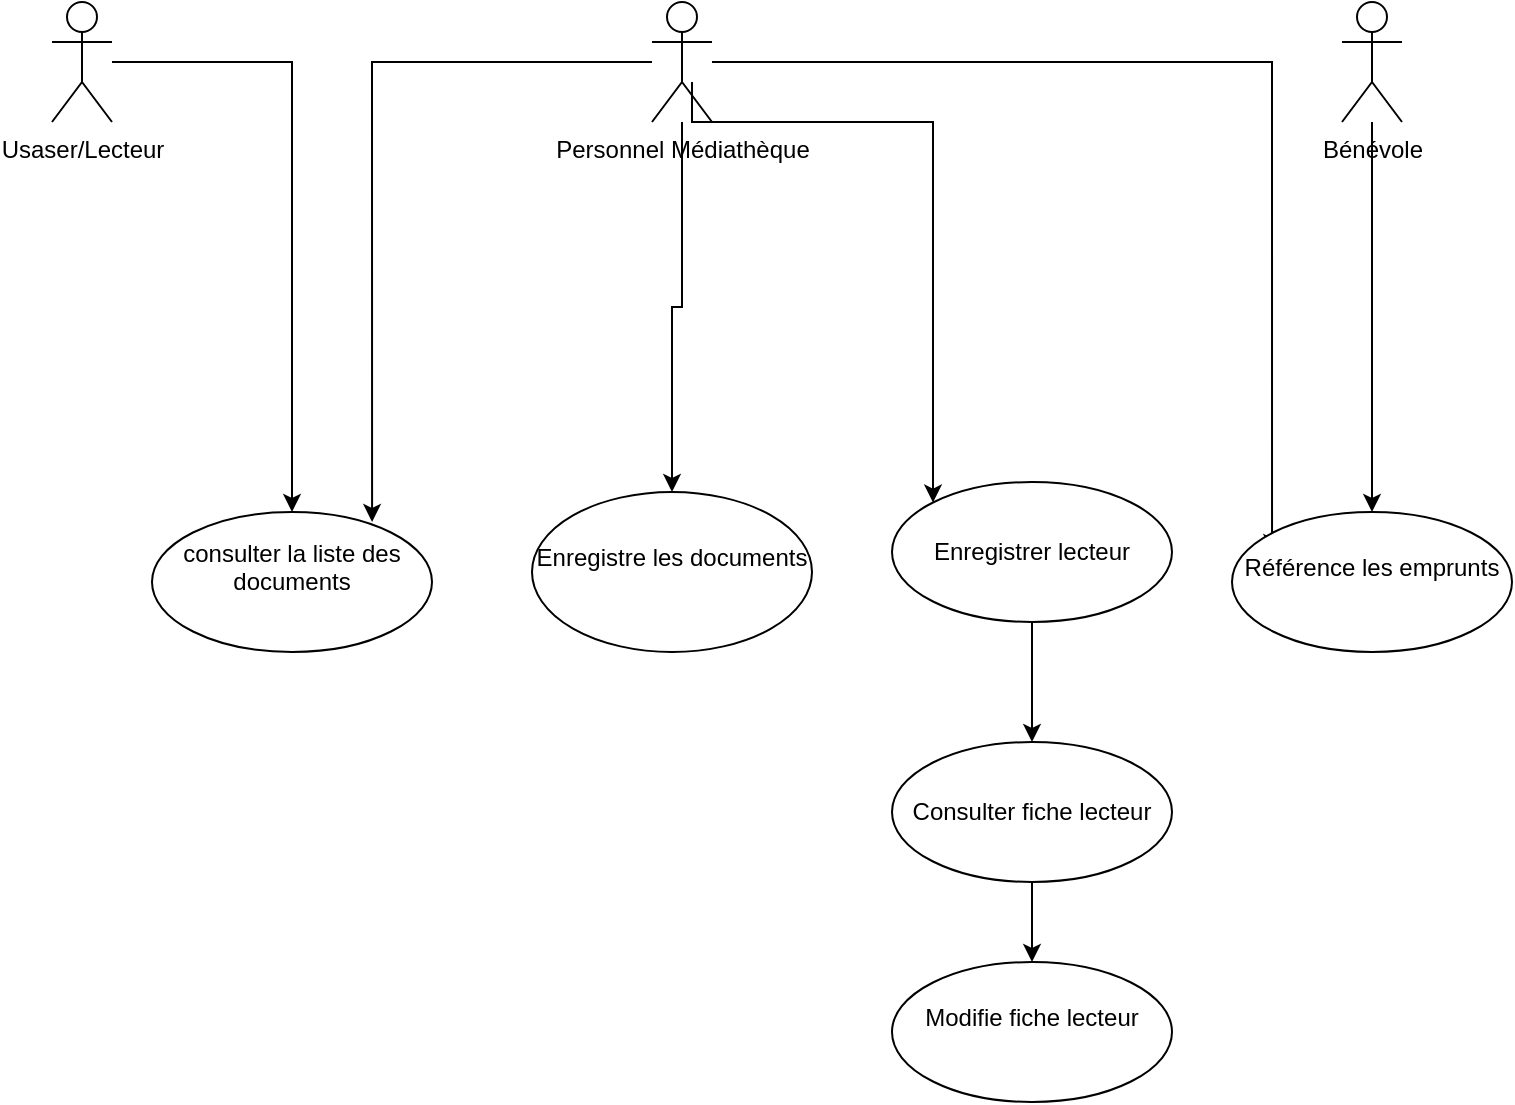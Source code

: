<mxfile version="20.4.1" type="device"><diagram id="JlsW9aybQv8gKDm_m0v2" name="Page-1"><mxGraphModel dx="1422" dy="791" grid="1" gridSize="10" guides="1" tooltips="1" connect="1" arrows="1" fold="1" page="1" pageScale="1" pageWidth="827" pageHeight="1169" math="0" shadow="0"><root><mxCell id="0"/><mxCell id="1" parent="0"/><mxCell id="WtQzgo23cqPqb1Qpu6_X-22" style="edgeStyle=orthogonalEdgeStyle;rounded=0;orthogonalLoop=1;jettySize=auto;html=1;" edge="1" parent="1" source="WtQzgo23cqPqb1Qpu6_X-2" target="WtQzgo23cqPqb1Qpu6_X-13"><mxGeometry relative="1" as="geometry"/></mxCell><mxCell id="WtQzgo23cqPqb1Qpu6_X-2" value="&lt;div&gt;Bénévole&lt;/div&gt;&lt;div&gt;&lt;br&gt;&lt;/div&gt;" style="shape=umlActor;verticalLabelPosition=bottom;verticalAlign=top;html=1;" vertex="1" parent="1"><mxGeometry x="705" y="40" width="30" height="60" as="geometry"/></mxCell><mxCell id="WtQzgo23cqPqb1Qpu6_X-18" value="" style="edgeStyle=orthogonalEdgeStyle;rounded=0;orthogonalLoop=1;jettySize=auto;html=1;" edge="1" parent="1" source="WtQzgo23cqPqb1Qpu6_X-3" target="WtQzgo23cqPqb1Qpu6_X-10"><mxGeometry relative="1" as="geometry"/></mxCell><mxCell id="WtQzgo23cqPqb1Qpu6_X-3" value="&lt;div&gt;Usaser/Lecteur&lt;/div&gt;&lt;div&gt;&lt;br&gt;&lt;/div&gt;" style="shape=umlActor;verticalLabelPosition=bottom;verticalAlign=top;html=1;" vertex="1" parent="1"><mxGeometry x="60" y="40" width="30" height="60" as="geometry"/></mxCell><mxCell id="WtQzgo23cqPqb1Qpu6_X-7" style="edgeStyle=orthogonalEdgeStyle;rounded=0;orthogonalLoop=1;jettySize=auto;html=1;entryX=0.786;entryY=0.071;entryDx=0;entryDy=0;entryPerimeter=0;" edge="1" parent="1" source="WtQzgo23cqPqb1Qpu6_X-4" target="WtQzgo23cqPqb1Qpu6_X-10"><mxGeometry relative="1" as="geometry"><mxPoint x="230" y="280" as="targetPoint"/></mxGeometry></mxCell><mxCell id="WtQzgo23cqPqb1Qpu6_X-20" style="edgeStyle=orthogonalEdgeStyle;rounded=0;orthogonalLoop=1;jettySize=auto;html=1;entryX=0;entryY=0;entryDx=0;entryDy=0;exitX=0.667;exitY=0.667;exitDx=0;exitDy=0;exitPerimeter=0;" edge="1" parent="1" source="WtQzgo23cqPqb1Qpu6_X-4" target="WtQzgo23cqPqb1Qpu6_X-14"><mxGeometry relative="1" as="geometry"><Array as="points"><mxPoint x="380" y="100"/><mxPoint x="501" y="100"/></Array></mxGeometry></mxCell><mxCell id="WtQzgo23cqPqb1Qpu6_X-21" style="edgeStyle=orthogonalEdgeStyle;rounded=0;orthogonalLoop=1;jettySize=auto;html=1;entryX=0.143;entryY=0.286;entryDx=0;entryDy=0;entryPerimeter=0;" edge="1" parent="1" source="WtQzgo23cqPqb1Qpu6_X-4" target="WtQzgo23cqPqb1Qpu6_X-13"><mxGeometry relative="1" as="geometry"/></mxCell><mxCell id="WtQzgo23cqPqb1Qpu6_X-31" style="edgeStyle=orthogonalEdgeStyle;rounded=0;orthogonalLoop=1;jettySize=auto;html=1;" edge="1" parent="1" source="WtQzgo23cqPqb1Qpu6_X-4" target="WtQzgo23cqPqb1Qpu6_X-9"><mxGeometry relative="1" as="geometry"/></mxCell><mxCell id="WtQzgo23cqPqb1Qpu6_X-4" value="&lt;div&gt;Personnel Médiathèque&lt;/div&gt;&lt;div&gt;&lt;br&gt;&lt;/div&gt;" style="shape=umlActor;verticalLabelPosition=bottom;verticalAlign=top;html=1;" vertex="1" parent="1"><mxGeometry x="360" y="40" width="30" height="60" as="geometry"/></mxCell><mxCell id="WtQzgo23cqPqb1Qpu6_X-9" value="&lt;div&gt;Enregistre les documents&lt;/div&gt;&lt;div&gt;&lt;br&gt;&lt;/div&gt;" style="ellipse;whiteSpace=wrap;html=1;" vertex="1" parent="1"><mxGeometry x="300" y="285" width="140" height="80" as="geometry"/></mxCell><mxCell id="WtQzgo23cqPqb1Qpu6_X-10" value="&lt;div&gt;consulter la liste des documents&lt;/div&gt;&lt;div&gt;&lt;br&gt;&lt;/div&gt;" style="ellipse;whiteSpace=wrap;html=1;" vertex="1" parent="1"><mxGeometry x="110" y="295" width="140" height="70" as="geometry"/></mxCell><mxCell id="WtQzgo23cqPqb1Qpu6_X-13" value="&lt;div&gt;Référence les emprunts&lt;/div&gt;&lt;div&gt;&lt;br&gt;&lt;/div&gt;" style="ellipse;whiteSpace=wrap;html=1;" vertex="1" parent="1"><mxGeometry x="650" y="295" width="140" height="70" as="geometry"/></mxCell><mxCell id="WtQzgo23cqPqb1Qpu6_X-24" style="edgeStyle=orthogonalEdgeStyle;rounded=0;orthogonalLoop=1;jettySize=auto;html=1;" edge="1" parent="1" source="WtQzgo23cqPqb1Qpu6_X-14" target="WtQzgo23cqPqb1Qpu6_X-23"><mxGeometry relative="1" as="geometry"/></mxCell><mxCell id="WtQzgo23cqPqb1Qpu6_X-14" value="Enregistrer lecteur" style="ellipse;whiteSpace=wrap;html=1;" vertex="1" parent="1"><mxGeometry x="480" y="280" width="140" height="70" as="geometry"/></mxCell><mxCell id="WtQzgo23cqPqb1Qpu6_X-26" style="edgeStyle=orthogonalEdgeStyle;rounded=0;orthogonalLoop=1;jettySize=auto;html=1;entryX=0.5;entryY=0;entryDx=0;entryDy=0;" edge="1" parent="1" source="WtQzgo23cqPqb1Qpu6_X-23" target="WtQzgo23cqPqb1Qpu6_X-25"><mxGeometry relative="1" as="geometry"/></mxCell><mxCell id="WtQzgo23cqPqb1Qpu6_X-23" value="Consulter fiche lecteur" style="ellipse;whiteSpace=wrap;html=1;" vertex="1" parent="1"><mxGeometry x="480" y="410" width="140" height="70" as="geometry"/></mxCell><mxCell id="WtQzgo23cqPqb1Qpu6_X-25" value="&lt;div&gt;Modifie fiche lecteur&lt;/div&gt;&lt;div&gt;&lt;br&gt;&lt;/div&gt;" style="ellipse;whiteSpace=wrap;html=1;" vertex="1" parent="1"><mxGeometry x="480" y="520" width="140" height="70" as="geometry"/></mxCell></root></mxGraphModel></diagram></mxfile>
